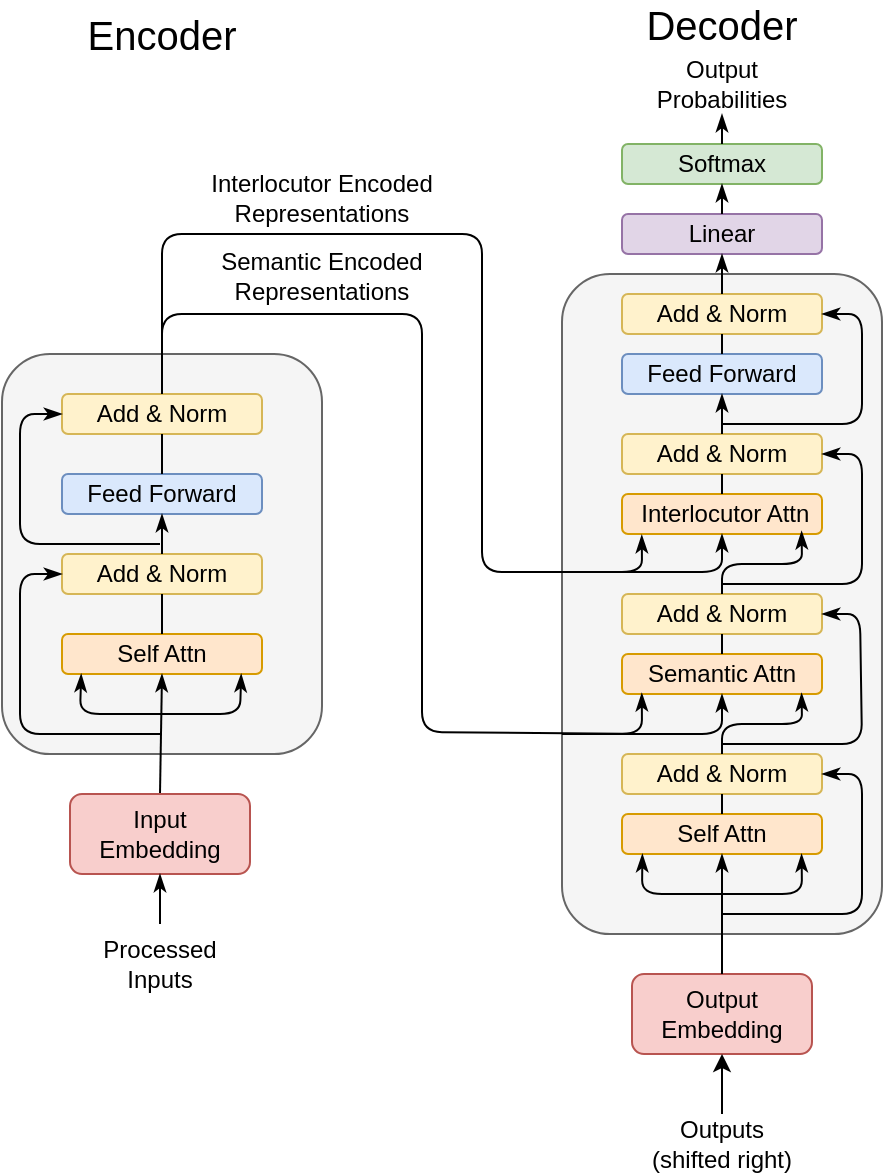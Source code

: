 <mxfile version="14.7.2" type="github">
  <diagram id="RaiZR4qj4PGcMzysrdy3" name="Page-1">
    <mxGraphModel dx="940" dy="689" grid="1" gridSize="1" guides="1" tooltips="1" connect="1" arrows="1" fold="1" page="1" pageScale="1" pageWidth="827" pageHeight="1169" math="0" shadow="0">
      <root>
        <mxCell id="0" />
        <mxCell id="1" parent="0" />
        <mxCell id="KWBslAcIxPre1BuBQln5-1" value="" style="rounded=1;whiteSpace=wrap;html=1;fillColor=#f5f5f5;strokeColor=#666666;fontColor=#333333;" vertex="1" parent="1">
          <mxGeometry x="80" y="250" width="160" height="200" as="geometry" />
        </mxCell>
        <mxCell id="KWBslAcIxPre1BuBQln5-2" value="Self Attn" style="rounded=1;whiteSpace=wrap;html=1;fillColor=#ffe6cc;strokeColor=#d79b00;" vertex="1" parent="1">
          <mxGeometry x="110" y="390" width="100" height="20" as="geometry" />
        </mxCell>
        <mxCell id="KWBslAcIxPre1BuBQln5-8" value="Feed Forward" style="rounded=1;whiteSpace=wrap;html=1;fillColor=#dae8fc;strokeColor=#6c8ebf;" vertex="1" parent="1">
          <mxGeometry x="110" y="310" width="100" height="20" as="geometry" />
        </mxCell>
        <mxCell id="KWBslAcIxPre1BuBQln5-9" value="Add &amp;amp; Norm" style="rounded=1;whiteSpace=wrap;html=1;fillColor=#fff2cc;strokeColor=#d6b656;" vertex="1" parent="1">
          <mxGeometry x="110" y="270" width="100" height="20" as="geometry" />
        </mxCell>
        <mxCell id="KWBslAcIxPre1BuBQln5-12" value="" style="endArrow=none;html=1;exitX=0.5;exitY=0;exitDx=0;exitDy=0;entryX=0.5;entryY=1;entryDx=0;entryDy=0;" edge="1" parent="1" source="KWBslAcIxPre1BuBQln5-8" target="KWBslAcIxPre1BuBQln5-9">
          <mxGeometry width="50" height="50" relative="1" as="geometry">
            <mxPoint x="309" y="320" as="sourcePoint" />
            <mxPoint x="359" y="270" as="targetPoint" />
          </mxGeometry>
        </mxCell>
        <mxCell id="KWBslAcIxPre1BuBQln5-19" value="" style="endArrow=classicThin;html=1;strokeWidth=1;entryX=0.5;entryY=1;entryDx=0;entryDy=0;endFill=1;exitX=0.5;exitY=0;exitDx=0;exitDy=0;" edge="1" parent="1" source="KWBslAcIxPre1BuBQln5-38" target="KWBslAcIxPre1BuBQln5-2">
          <mxGeometry width="50" height="50" relative="1" as="geometry">
            <mxPoint x="159" y="460" as="sourcePoint" />
            <mxPoint x="361" y="294" as="targetPoint" />
          </mxGeometry>
        </mxCell>
        <mxCell id="KWBslAcIxPre1BuBQln5-38" value="Input Embedding" style="rounded=1;whiteSpace=wrap;html=1;fillColor=#f8cecc;strokeColor=#b85450;" vertex="1" parent="1">
          <mxGeometry x="114" y="470" width="90" height="40" as="geometry" />
        </mxCell>
        <mxCell id="KWBslAcIxPre1BuBQln5-41" value="" style="endArrow=classicThin;html=1;strokeWidth=1;entryX=0.5;entryY=1;entryDx=0;entryDy=0;endFill=1;" edge="1" parent="1" target="KWBslAcIxPre1BuBQln5-38">
          <mxGeometry width="50" height="50" relative="1" as="geometry">
            <mxPoint x="159" y="535" as="sourcePoint" />
            <mxPoint x="288" y="410" as="targetPoint" />
          </mxGeometry>
        </mxCell>
        <mxCell id="KWBslAcIxPre1BuBQln5-42" value="Processed Inputs" style="text;html=1;strokeColor=none;fillColor=none;align=center;verticalAlign=middle;whiteSpace=wrap;rounded=0;" vertex="1" parent="1">
          <mxGeometry x="119" y="540" width="80" height="30" as="geometry" />
        </mxCell>
        <mxCell id="KWBslAcIxPre1BuBQln5-43" value="Encoder" style="text;html=1;strokeColor=none;fillColor=none;align=center;verticalAlign=middle;whiteSpace=wrap;rounded=0;fontSize=20;" vertex="1" parent="1">
          <mxGeometry x="135" y="80" width="50" height="20" as="geometry" />
        </mxCell>
        <mxCell id="KWBslAcIxPre1BuBQln5-49" value="Add &amp;amp; Norm" style="rounded=1;whiteSpace=wrap;html=1;fillColor=#fff2cc;strokeColor=#d6b656;" vertex="1" parent="1">
          <mxGeometry x="110" y="350" width="100" height="20" as="geometry" />
        </mxCell>
        <mxCell id="KWBslAcIxPre1BuBQln5-67" value="" style="endArrow=classicThin;html=1;fontSize=12;strokeWidth=1;entryX=0.096;entryY=1;entryDx=0;entryDy=0;entryPerimeter=0;endFill=1;" edge="1" parent="1" target="KWBslAcIxPre1BuBQln5-2">
          <mxGeometry width="50" height="50" relative="1" as="geometry">
            <mxPoint x="159" y="430" as="sourcePoint" />
            <mxPoint x="331" y="394" as="targetPoint" />
            <Array as="points">
              <mxPoint x="119" y="430" />
            </Array>
          </mxGeometry>
        </mxCell>
        <mxCell id="KWBslAcIxPre1BuBQln5-68" value="" style="endArrow=classicThin;html=1;fontSize=12;strokeWidth=1;entryX=0.896;entryY=1;entryDx=0;entryDy=0;entryPerimeter=0;endFill=1;" edge="1" parent="1" target="KWBslAcIxPre1BuBQln5-2">
          <mxGeometry width="50" height="50" relative="1" as="geometry">
            <mxPoint x="159" y="430" as="sourcePoint" />
            <mxPoint x="331" y="394" as="targetPoint" />
            <Array as="points">
              <mxPoint x="199" y="430" />
            </Array>
          </mxGeometry>
        </mxCell>
        <mxCell id="KWBslAcIxPre1BuBQln5-69" value="" style="endArrow=classicThin;html=1;fontSize=12;strokeWidth=1;entryX=0;entryY=0.5;entryDx=0;entryDy=0;endFill=1;" edge="1" parent="1" target="KWBslAcIxPre1BuBQln5-49">
          <mxGeometry width="50" height="50" relative="1" as="geometry">
            <mxPoint x="159" y="440" as="sourcePoint" />
            <mxPoint x="331" y="394" as="targetPoint" />
            <Array as="points">
              <mxPoint x="89" y="440" />
              <mxPoint x="89" y="360" />
            </Array>
          </mxGeometry>
        </mxCell>
        <mxCell id="KWBslAcIxPre1BuBQln5-70" value="" style="endArrow=classicThin;html=1;fontSize=12;strokeWidth=1;entryX=0;entryY=0.5;entryDx=0;entryDy=0;endFill=1;" edge="1" parent="1" target="KWBslAcIxPre1BuBQln5-9">
          <mxGeometry width="50" height="50" relative="1" as="geometry">
            <mxPoint x="159" y="345" as="sourcePoint" />
            <mxPoint x="331" y="394" as="targetPoint" />
            <Array as="points">
              <mxPoint x="89" y="345" />
              <mxPoint x="89" y="280" />
            </Array>
          </mxGeometry>
        </mxCell>
        <mxCell id="KWBslAcIxPre1BuBQln5-71" value="" style="rounded=1;whiteSpace=wrap;html=1;fillColor=#f5f5f5;strokeColor=#666666;fontColor=#333333;" vertex="1" parent="1">
          <mxGeometry x="360" y="210" width="160" height="330" as="geometry" />
        </mxCell>
        <mxCell id="KWBslAcIxPre1BuBQln5-73" value="Self Attn" style="rounded=1;whiteSpace=wrap;html=1;fillColor=#ffe6cc;strokeColor=#d79b00;" vertex="1" parent="1">
          <mxGeometry x="390" y="480" width="100" height="20" as="geometry" />
        </mxCell>
        <mxCell id="KWBslAcIxPre1BuBQln5-75" value="Add &amp;amp; Norm" style="rounded=1;whiteSpace=wrap;html=1;fillColor=#fff2cc;strokeColor=#d6b656;" vertex="1" parent="1">
          <mxGeometry x="390" y="450" width="100" height="20" as="geometry" />
        </mxCell>
        <mxCell id="KWBslAcIxPre1BuBQln5-76" value="Semantic Attn" style="rounded=1;whiteSpace=wrap;html=1;fillColor=#ffe6cc;strokeColor=#d79b00;" vertex="1" parent="1">
          <mxGeometry x="390" y="400" width="100" height="20" as="geometry" />
        </mxCell>
        <mxCell id="KWBslAcIxPre1BuBQln5-77" value="Add &amp;amp; Norm" style="rounded=1;whiteSpace=wrap;html=1;fillColor=#fff2cc;strokeColor=#d6b656;" vertex="1" parent="1">
          <mxGeometry x="390" y="370" width="100" height="20" as="geometry" />
        </mxCell>
        <mxCell id="KWBslAcIxPre1BuBQln5-78" value="&amp;nbsp;Interlocutor Attn" style="rounded=1;whiteSpace=wrap;html=1;fillColor=#ffe6cc;strokeColor=#d79b00;" vertex="1" parent="1">
          <mxGeometry x="390" y="320" width="100" height="20" as="geometry" />
        </mxCell>
        <mxCell id="KWBslAcIxPre1BuBQln5-79" value="Add &amp;amp; Norm" style="rounded=1;whiteSpace=wrap;html=1;fillColor=#fff2cc;strokeColor=#d6b656;" vertex="1" parent="1">
          <mxGeometry x="390" y="290" width="100" height="20" as="geometry" />
        </mxCell>
        <mxCell id="KWBslAcIxPre1BuBQln5-80" value="Feed Forward" style="rounded=1;whiteSpace=wrap;html=1;fillColor=#dae8fc;strokeColor=#6c8ebf;" vertex="1" parent="1">
          <mxGeometry x="390" y="250" width="100" height="20" as="geometry" />
        </mxCell>
        <mxCell id="KWBslAcIxPre1BuBQln5-81" value="Add &amp;amp; Norm" style="rounded=1;whiteSpace=wrap;html=1;fillColor=#fff2cc;strokeColor=#d6b656;" vertex="1" parent="1">
          <mxGeometry x="390" y="220" width="100" height="20" as="geometry" />
        </mxCell>
        <mxCell id="KWBslAcIxPre1BuBQln5-82" value="" style="endArrow=none;html=1;fontSize=12;strokeWidth=1;exitX=0.5;exitY=0;exitDx=0;exitDy=0;entryX=0.5;entryY=1;entryDx=0;entryDy=0;" edge="1" parent="1" source="KWBslAcIxPre1BuBQln5-73" target="KWBslAcIxPre1BuBQln5-75">
          <mxGeometry width="50" height="50" relative="1" as="geometry">
            <mxPoint x="343" y="402" as="sourcePoint" />
            <mxPoint x="393" y="352" as="targetPoint" />
          </mxGeometry>
        </mxCell>
        <mxCell id="KWBslAcIxPre1BuBQln5-83" value="" style="endArrow=none;html=1;fontSize=12;strokeWidth=1;exitX=0.5;exitY=0;exitDx=0;exitDy=0;entryX=0.5;entryY=1;entryDx=0;entryDy=0;" edge="1" parent="1" source="KWBslAcIxPre1BuBQln5-76" target="KWBslAcIxPre1BuBQln5-77">
          <mxGeometry width="50" height="50" relative="1" as="geometry">
            <mxPoint x="343" y="402" as="sourcePoint" />
            <mxPoint x="393" y="352" as="targetPoint" />
          </mxGeometry>
        </mxCell>
        <mxCell id="KWBslAcIxPre1BuBQln5-84" value="" style="endArrow=none;html=1;fontSize=12;strokeWidth=1;exitX=0.5;exitY=0;exitDx=0;exitDy=0;entryX=0.5;entryY=1;entryDx=0;entryDy=0;" edge="1" parent="1" source="KWBslAcIxPre1BuBQln5-78" target="KWBslAcIxPre1BuBQln5-79">
          <mxGeometry width="50" height="50" relative="1" as="geometry">
            <mxPoint x="343" y="402" as="sourcePoint" />
            <mxPoint x="393" y="352" as="targetPoint" />
          </mxGeometry>
        </mxCell>
        <mxCell id="KWBslAcIxPre1BuBQln5-85" value="" style="endArrow=none;html=1;fontSize=12;strokeWidth=1;exitX=0.5;exitY=0;exitDx=0;exitDy=0;entryX=0.5;entryY=1;entryDx=0;entryDy=0;" edge="1" parent="1" source="KWBslAcIxPre1BuBQln5-80" target="KWBslAcIxPre1BuBQln5-81">
          <mxGeometry width="50" height="50" relative="1" as="geometry">
            <mxPoint x="343" y="402" as="sourcePoint" />
            <mxPoint x="393" y="352" as="targetPoint" />
          </mxGeometry>
        </mxCell>
        <mxCell id="KWBslAcIxPre1BuBQln5-87" value="" style="endArrow=classicThin;html=1;fontSize=12;strokeWidth=1;exitX=0.5;exitY=0;exitDx=0;exitDy=0;entryX=0.898;entryY=0.93;entryDx=0;entryDy=0;endFill=1;entryPerimeter=0;" edge="1" parent="1" source="KWBslAcIxPre1BuBQln5-77" target="KWBslAcIxPre1BuBQln5-78">
          <mxGeometry width="50" height="50" relative="1" as="geometry">
            <mxPoint x="343" y="402" as="sourcePoint" />
            <mxPoint x="393" y="352" as="targetPoint" />
            <Array as="points">
              <mxPoint x="440" y="355" />
              <mxPoint x="480" y="355" />
            </Array>
          </mxGeometry>
        </mxCell>
        <mxCell id="KWBslAcIxPre1BuBQln5-88" value="" style="endArrow=classicThin;html=1;fontSize=12;strokeWidth=1;exitX=0.5;exitY=0;exitDx=0;exitDy=0;entryX=0.5;entryY=1;entryDx=0;entryDy=0;endFill=1;" edge="1" parent="1" source="KWBslAcIxPre1BuBQln5-79" target="KWBslAcIxPre1BuBQln5-80">
          <mxGeometry width="50" height="50" relative="1" as="geometry">
            <mxPoint x="343" y="402" as="sourcePoint" />
            <mxPoint x="393" y="352" as="targetPoint" />
          </mxGeometry>
        </mxCell>
        <mxCell id="KWBslAcIxPre1BuBQln5-89" value="Output Embedding" style="rounded=1;whiteSpace=wrap;html=1;fillColor=#f8cecc;strokeColor=#b85450;" vertex="1" parent="1">
          <mxGeometry x="395" y="560" width="90" height="40" as="geometry" />
        </mxCell>
        <mxCell id="KWBslAcIxPre1BuBQln5-92" value="Outputs (shifted right)" style="text;html=1;strokeColor=none;fillColor=none;align=center;verticalAlign=middle;whiteSpace=wrap;rounded=0;" vertex="1" parent="1">
          <mxGeometry x="400" y="630" width="80" height="30" as="geometry" />
        </mxCell>
        <mxCell id="KWBslAcIxPre1BuBQln5-93" value="" style="endArrow=classic;html=1;fontSize=12;strokeWidth=1;exitX=0.5;exitY=0;exitDx=0;exitDy=0;entryX=0.5;entryY=1;entryDx=0;entryDy=0;" edge="1" parent="1" source="KWBslAcIxPre1BuBQln5-92" target="KWBslAcIxPre1BuBQln5-89">
          <mxGeometry width="50" height="50" relative="1" as="geometry">
            <mxPoint x="343" y="534" as="sourcePoint" />
            <mxPoint x="393" y="484" as="targetPoint" />
          </mxGeometry>
        </mxCell>
        <mxCell id="KWBslAcIxPre1BuBQln5-94" value="" style="endArrow=classicThin;html=1;fontSize=12;strokeWidth=1;exitX=0.5;exitY=0;exitDx=0;exitDy=0;entryX=0.5;entryY=1;entryDx=0;entryDy=0;endFill=1;" edge="1" parent="1" source="KWBslAcIxPre1BuBQln5-89" target="KWBslAcIxPre1BuBQln5-73">
          <mxGeometry width="50" height="50" relative="1" as="geometry">
            <mxPoint x="343" y="534" as="sourcePoint" />
            <mxPoint x="393" y="484" as="targetPoint" />
          </mxGeometry>
        </mxCell>
        <mxCell id="KWBslAcIxPre1BuBQln5-97" value="" style="endArrow=classicThin;html=1;fontSize=12;strokeWidth=1;entryX=0.102;entryY=1;entryDx=0;entryDy=0;entryPerimeter=0;endFill=1;" edge="1" parent="1" target="KWBslAcIxPre1BuBQln5-73">
          <mxGeometry width="50" height="50" relative="1" as="geometry">
            <mxPoint x="440" y="520" as="sourcePoint" />
            <mxPoint x="393" y="530" as="targetPoint" />
            <Array as="points">
              <mxPoint x="400" y="520" />
            </Array>
          </mxGeometry>
        </mxCell>
        <mxCell id="KWBslAcIxPre1BuBQln5-99" value="" style="endArrow=classicThin;html=1;fontSize=12;strokeWidth=1;entryX=0.898;entryY=1;entryDx=0;entryDy=0;entryPerimeter=0;endFill=1;" edge="1" parent="1" target="KWBslAcIxPre1BuBQln5-73">
          <mxGeometry width="50" height="50" relative="1" as="geometry">
            <mxPoint x="440" y="520" as="sourcePoint" />
            <mxPoint x="363" y="426" as="targetPoint" />
            <Array as="points">
              <mxPoint x="480" y="520" />
            </Array>
          </mxGeometry>
        </mxCell>
        <mxCell id="KWBslAcIxPre1BuBQln5-100" value="" style="endArrow=classicThin;html=1;fontSize=12;strokeWidth=1;entryX=1;entryY=0.5;entryDx=0;entryDy=0;endFill=1;" edge="1" parent="1" target="KWBslAcIxPre1BuBQln5-75">
          <mxGeometry width="50" height="50" relative="1" as="geometry">
            <mxPoint x="440" y="530" as="sourcePoint" />
            <mxPoint x="363" y="416" as="targetPoint" />
            <Array as="points">
              <mxPoint x="510" y="530" />
              <mxPoint x="510" y="460" />
            </Array>
          </mxGeometry>
        </mxCell>
        <mxCell id="KWBslAcIxPre1BuBQln5-103" value="" style="endArrow=classicThin;html=1;fontSize=12;strokeWidth=1;exitX=0.5;exitY=0;exitDx=0;exitDy=0;entryX=0.898;entryY=0.98;entryDx=0;entryDy=0;entryPerimeter=0;endFill=1;" edge="1" parent="1" source="KWBslAcIxPre1BuBQln5-75" target="KWBslAcIxPre1BuBQln5-76">
          <mxGeometry width="50" height="50" relative="1" as="geometry">
            <mxPoint x="313" y="466" as="sourcePoint" />
            <mxPoint x="363" y="416" as="targetPoint" />
            <Array as="points">
              <mxPoint x="440" y="435" />
              <mxPoint x="480" y="435" />
            </Array>
          </mxGeometry>
        </mxCell>
        <mxCell id="KWBslAcIxPre1BuBQln5-105" value="" style="endArrow=classicThin;html=1;fontSize=12;strokeWidth=1;entryX=1;entryY=0.5;entryDx=0;entryDy=0;endFill=1;" edge="1" parent="1" target="KWBslAcIxPre1BuBQln5-77">
          <mxGeometry width="50" height="50" relative="1" as="geometry">
            <mxPoint x="440" y="445" as="sourcePoint" />
            <mxPoint x="363" y="376" as="targetPoint" />
            <Array as="points">
              <mxPoint x="510" y="445" />
              <mxPoint x="509" y="380" />
            </Array>
          </mxGeometry>
        </mxCell>
        <mxCell id="KWBslAcIxPre1BuBQln5-107" value="" style="endArrow=classicThin;html=1;fontSize=12;strokeWidth=1;entryX=1;entryY=0.5;entryDx=0;entryDy=0;endFill=1;" edge="1" parent="1" target="KWBslAcIxPre1BuBQln5-79">
          <mxGeometry width="50" height="50" relative="1" as="geometry">
            <mxPoint x="440" y="365" as="sourcePoint" />
            <mxPoint x="327" y="377" as="targetPoint" />
            <Array as="points">
              <mxPoint x="510" y="365" />
              <mxPoint x="510" y="300" />
            </Array>
          </mxGeometry>
        </mxCell>
        <mxCell id="KWBslAcIxPre1BuBQln5-108" value="" style="endArrow=classicThin;html=1;fontSize=12;strokeWidth=1;entryX=1;entryY=0.5;entryDx=0;entryDy=0;endFill=1;" edge="1" parent="1" target="KWBslAcIxPre1BuBQln5-81">
          <mxGeometry width="50" height="50" relative="1" as="geometry">
            <mxPoint x="440" y="285" as="sourcePoint" />
            <mxPoint x="327" y="381" as="targetPoint" />
            <Array as="points">
              <mxPoint x="510" y="285" />
              <mxPoint x="510" y="230" />
            </Array>
          </mxGeometry>
        </mxCell>
        <mxCell id="KWBslAcIxPre1BuBQln5-109" value="Linear" style="rounded=1;whiteSpace=wrap;html=1;fillColor=#e1d5e7;strokeColor=#9673a6;" vertex="1" parent="1">
          <mxGeometry x="390" y="180" width="100" height="20" as="geometry" />
        </mxCell>
        <mxCell id="KWBslAcIxPre1BuBQln5-110" value="" style="endArrow=classicThin;html=1;fontSize=12;strokeWidth=1;exitX=0.5;exitY=0;exitDx=0;exitDy=0;entryX=0.5;entryY=1;entryDx=0;entryDy=0;endFill=1;" edge="1" parent="1" source="KWBslAcIxPre1BuBQln5-81" target="KWBslAcIxPre1BuBQln5-109">
          <mxGeometry width="50" height="50" relative="1" as="geometry">
            <mxPoint x="196" y="435" as="sourcePoint" />
            <mxPoint x="246" y="385" as="targetPoint" />
          </mxGeometry>
        </mxCell>
        <mxCell id="KWBslAcIxPre1BuBQln5-111" value="Softmax" style="rounded=1;whiteSpace=wrap;html=1;fillColor=#d5e8d4;strokeColor=#82b366;" vertex="1" parent="1">
          <mxGeometry x="390" y="145" width="100" height="20" as="geometry" />
        </mxCell>
        <mxCell id="KWBslAcIxPre1BuBQln5-112" value="" style="endArrow=classicThin;html=1;fontSize=12;strokeWidth=1;exitX=0.5;exitY=0;exitDx=0;exitDy=0;entryX=0.5;entryY=1;entryDx=0;entryDy=0;endFill=1;" edge="1" parent="1" source="KWBslAcIxPre1BuBQln5-109" target="KWBslAcIxPre1BuBQln5-111">
          <mxGeometry width="50" height="50" relative="1" as="geometry">
            <mxPoint x="196" y="412" as="sourcePoint" />
            <mxPoint x="246" y="362" as="targetPoint" />
          </mxGeometry>
        </mxCell>
        <mxCell id="KWBslAcIxPre1BuBQln5-115" value="Output Probabilities" style="text;html=1;strokeColor=none;fillColor=none;align=center;verticalAlign=middle;whiteSpace=wrap;rounded=0;fontSize=12;" vertex="1" parent="1">
          <mxGeometry x="400" y="100" width="80" height="30" as="geometry" />
        </mxCell>
        <mxCell id="KWBslAcIxPre1BuBQln5-118" value="" style="endArrow=classicThin;html=1;fontSize=12;strokeWidth=1;exitX=0.5;exitY=0;exitDx=0;exitDy=0;entryX=0.5;entryY=1;entryDx=0;entryDy=0;endFill=1;" edge="1" parent="1" source="KWBslAcIxPre1BuBQln5-111" target="KWBslAcIxPre1BuBQln5-115">
          <mxGeometry width="50" height="50" relative="1" as="geometry">
            <mxPoint x="260" y="319" as="sourcePoint" />
            <mxPoint x="310" y="269" as="targetPoint" />
          </mxGeometry>
        </mxCell>
        <mxCell id="KWBslAcIxPre1BuBQln5-120" value="" style="endArrow=classicThin;html=1;fontSize=12;strokeWidth=1;exitX=0.5;exitY=0;exitDx=0;exitDy=0;entryX=0.5;entryY=1;entryDx=0;entryDy=0;endFill=1;" edge="1" parent="1" source="KWBslAcIxPre1BuBQln5-49" target="KWBslAcIxPre1BuBQln5-8">
          <mxGeometry width="50" height="50" relative="1" as="geometry">
            <mxPoint x="294" y="526" as="sourcePoint" />
            <mxPoint x="344" y="476" as="targetPoint" />
          </mxGeometry>
        </mxCell>
        <mxCell id="KWBslAcIxPre1BuBQln5-122" value="" style="endArrow=classicThin;html=1;fontSize=12;strokeWidth=1;exitX=0.5;exitY=0;exitDx=0;exitDy=0;entryX=0.099;entryY=0.979;entryDx=0;entryDy=0;entryPerimeter=0;endFill=1;" edge="1" parent="1" source="KWBslAcIxPre1BuBQln5-9" target="KWBslAcIxPre1BuBQln5-76">
          <mxGeometry width="50" height="50" relative="1" as="geometry">
            <mxPoint x="139" y="390" as="sourcePoint" />
            <mxPoint x="399" y="445" as="targetPoint" />
            <Array as="points">
              <mxPoint x="160" y="230" />
              <mxPoint x="290" y="230" />
              <mxPoint x="290" y="439" />
              <mxPoint x="400" y="440" />
            </Array>
          </mxGeometry>
        </mxCell>
        <mxCell id="KWBslAcIxPre1BuBQln5-123" value="" style="endArrow=none;html=1;fontSize=12;strokeWidth=1;exitX=0.5;exitY=0;exitDx=0;exitDy=0;entryX=0.5;entryY=1;entryDx=0;entryDy=0;" edge="1" parent="1" source="KWBslAcIxPre1BuBQln5-2" target="KWBslAcIxPre1BuBQln5-49">
          <mxGeometry width="50" height="50" relative="1" as="geometry">
            <mxPoint x="271" y="431" as="sourcePoint" />
            <mxPoint x="321" y="381" as="targetPoint" />
          </mxGeometry>
        </mxCell>
        <mxCell id="KWBslAcIxPre1BuBQln5-125" value="" style="endArrow=classicThin;html=1;fontSize=12;strokeWidth=1;entryX=0.5;entryY=1;entryDx=0;entryDy=0;endFill=1;" edge="1" parent="1" target="KWBslAcIxPre1BuBQln5-76">
          <mxGeometry width="50" height="50" relative="1" as="geometry">
            <mxPoint x="360" y="440" as="sourcePoint" />
            <mxPoint x="347" y="363" as="targetPoint" />
            <Array as="points">
              <mxPoint x="440" y="440" />
            </Array>
          </mxGeometry>
        </mxCell>
        <mxCell id="KWBslAcIxPre1BuBQln5-126" value="Semantic Encoded&lt;br&gt;Representations" style="text;html=1;strokeColor=none;fillColor=none;align=center;verticalAlign=middle;whiteSpace=wrap;rounded=0;fontSize=12;" vertex="1" parent="1">
          <mxGeometry x="160" y="196" width="160" height="30" as="geometry" />
        </mxCell>
        <mxCell id="KWBslAcIxPre1BuBQln5-127" value="" style="endArrow=classicThin;html=1;fontSize=12;strokeWidth=1;exitX=0.5;exitY=0;exitDx=0;exitDy=0;entryX=0.099;entryY=1.026;entryDx=0;entryDy=0;entryPerimeter=0;endFill=1;" edge="1" parent="1" source="KWBslAcIxPre1BuBQln5-9" target="KWBslAcIxPre1BuBQln5-78">
          <mxGeometry width="50" height="50" relative="1" as="geometry">
            <mxPoint x="297" y="330" as="sourcePoint" />
            <mxPoint x="400" y="359" as="targetPoint" />
            <Array as="points">
              <mxPoint x="160" y="190" />
              <mxPoint x="320" y="190" />
              <mxPoint x="320" y="359" />
              <mxPoint x="400" y="359" />
            </Array>
          </mxGeometry>
        </mxCell>
        <mxCell id="KWBslAcIxPre1BuBQln5-128" value="" style="endArrow=classicThin;html=1;fontSize=12;strokeWidth=1;entryX=0.5;entryY=1;entryDx=0;entryDy=0;endFill=1;" edge="1" parent="1" target="KWBslAcIxPre1BuBQln5-78">
          <mxGeometry width="50" height="50" relative="1" as="geometry">
            <mxPoint x="370" y="359" as="sourcePoint" />
            <mxPoint x="347" y="280" as="targetPoint" />
            <Array as="points">
              <mxPoint x="440" y="359" />
            </Array>
          </mxGeometry>
        </mxCell>
        <mxCell id="KWBslAcIxPre1BuBQln5-129" value="Interlocutor Encoded Representations" style="text;html=1;strokeColor=none;fillColor=none;align=center;verticalAlign=middle;whiteSpace=wrap;rounded=0;fontSize=12;" vertex="1" parent="1">
          <mxGeometry x="160" y="157" width="160" height="30" as="geometry" />
        </mxCell>
        <mxCell id="KWBslAcIxPre1BuBQln5-130" value="Decoder" style="text;html=1;strokeColor=none;fillColor=none;align=center;verticalAlign=middle;whiteSpace=wrap;rounded=0;fontSize=20;" vertex="1" parent="1">
          <mxGeometry x="415" y="75" width="50" height="20" as="geometry" />
        </mxCell>
      </root>
    </mxGraphModel>
  </diagram>
</mxfile>
